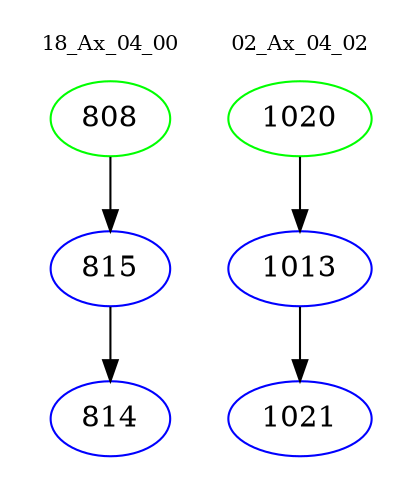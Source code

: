 digraph{
subgraph cluster_0 {
color = white
label = "18_Ax_04_00";
fontsize=10;
T0_808 [label="808", color="green"]
T0_808 -> T0_815 [color="black"]
T0_815 [label="815", color="blue"]
T0_815 -> T0_814 [color="black"]
T0_814 [label="814", color="blue"]
}
subgraph cluster_1 {
color = white
label = "02_Ax_04_02";
fontsize=10;
T1_1020 [label="1020", color="green"]
T1_1020 -> T1_1013 [color="black"]
T1_1013 [label="1013", color="blue"]
T1_1013 -> T1_1021 [color="black"]
T1_1021 [label="1021", color="blue"]
}
}
